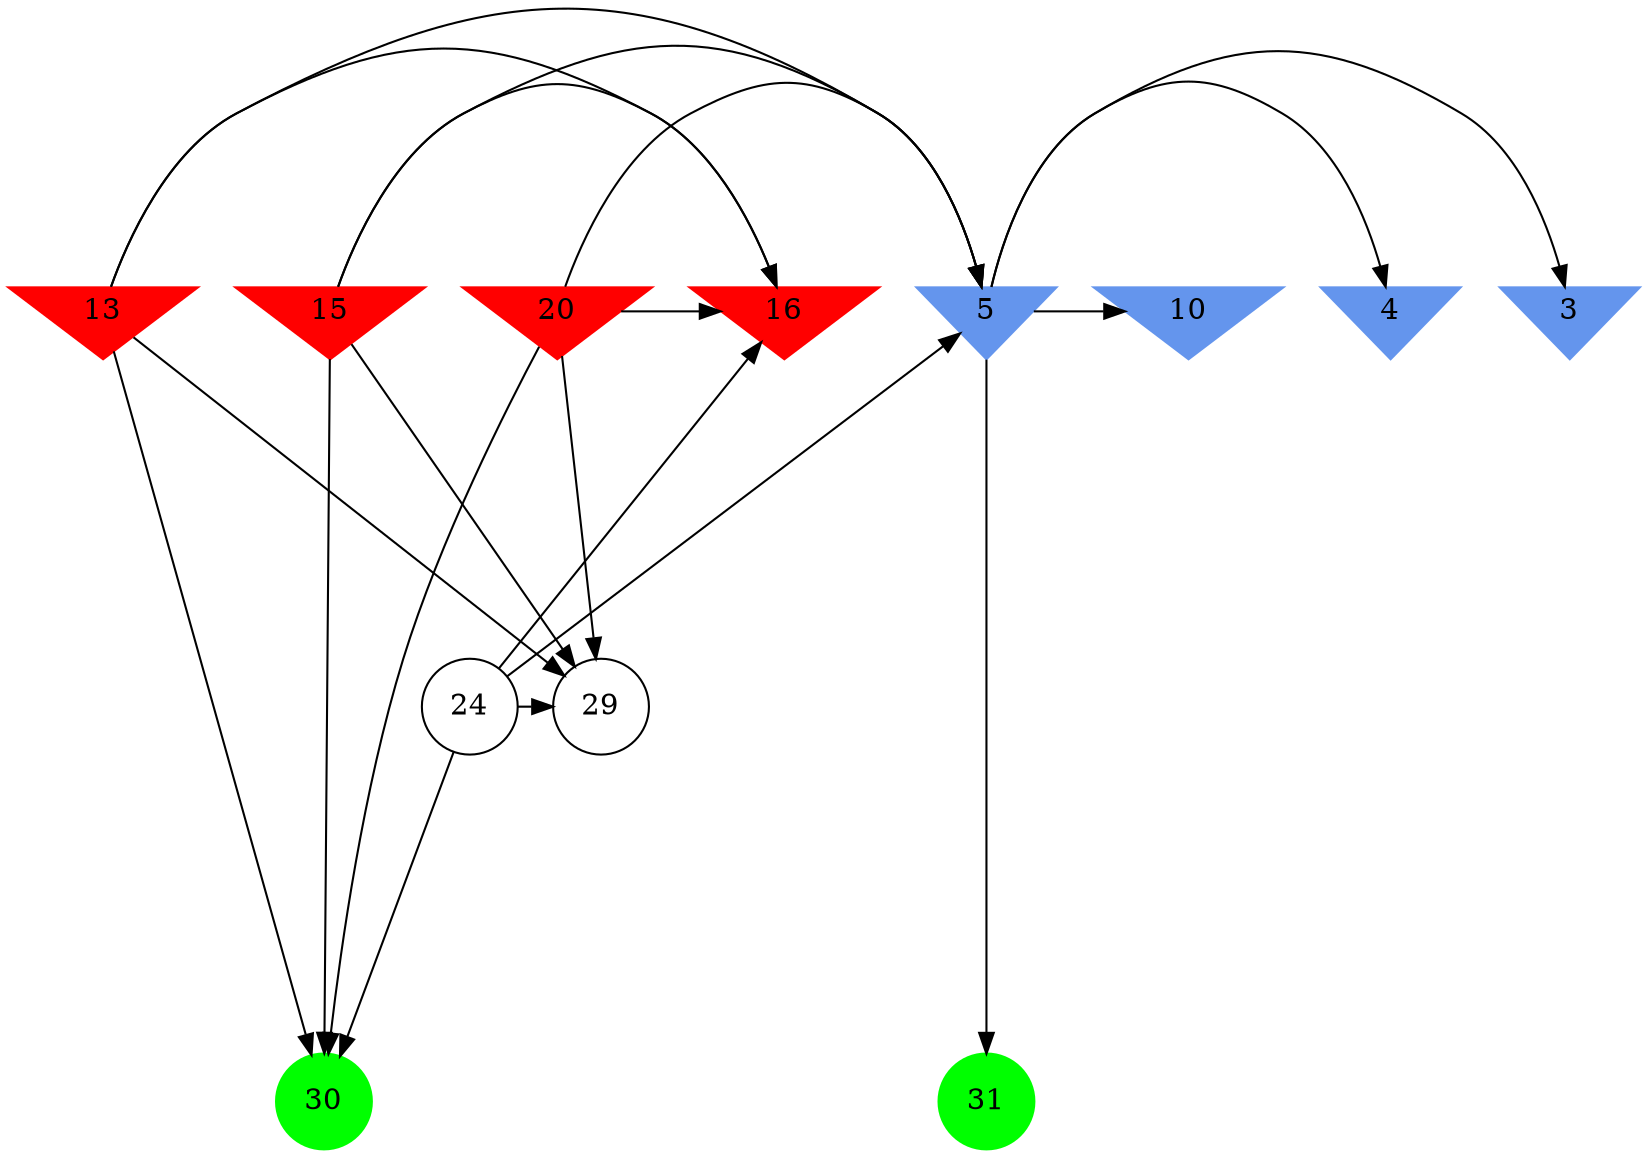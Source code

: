 digraph brain {
	ranksep=2.0;
	3 [shape=invtriangle,style=filled,color=cornflowerblue];
	4 [shape=invtriangle,style=filled,color=cornflowerblue];
	5 [shape=invtriangle,style=filled,color=cornflowerblue];
	10 [shape=invtriangle,style=filled,color=cornflowerblue];
	13 [shape=invtriangle,style=filled,color=red];
	15 [shape=invtriangle,style=filled,color=red];
	16 [shape=invtriangle,style=filled,color=red];
	20 [shape=invtriangle,style=filled,color=red];
	24 [shape=circle,color=black];
	29 [shape=circle,color=black];
	30 [shape=circle,style=filled,color=green];
	31 [shape=circle,style=filled,color=green];
	15	->	5;
	15	->	16;
	15	->	29;
	15	->	30;
	13	->	5;
	13	->	16;
	13	->	29;
	13	->	30;
	20	->	5;
	20	->	16;
	20	->	29;
	20	->	30;
	24	->	5;
	24	->	16;
	24	->	29;
	24	->	30;
	5	->	10;
	5	->	3;
	5	->	31;
	5	->	4;
	{ rank=same; 3; 4; 5; 10; 13; 15; 16; 20; }
	{ rank=same; 24; 29; }
	{ rank=same; 30; 31; }
}
